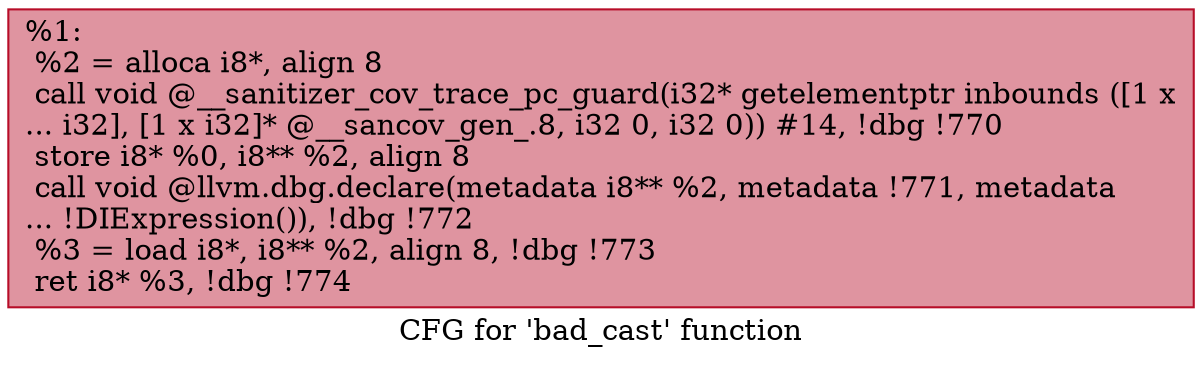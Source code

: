 digraph "CFG for 'bad_cast' function" {
	label="CFG for 'bad_cast' function";

	Node0x5555556c2100 [shape=record,color="#b70d28ff", style=filled, fillcolor="#b70d2870",label="{%1:\l  %2 = alloca i8*, align 8\l  call void @__sanitizer_cov_trace_pc_guard(i32* getelementptr inbounds ([1 x\l... i32], [1 x i32]* @__sancov_gen_.8, i32 0, i32 0)) #14, !dbg !770\l  store i8* %0, i8** %2, align 8\l  call void @llvm.dbg.declare(metadata i8** %2, metadata !771, metadata\l... !DIExpression()), !dbg !772\l  %3 = load i8*, i8** %2, align 8, !dbg !773\l  ret i8* %3, !dbg !774\l}"];
}
